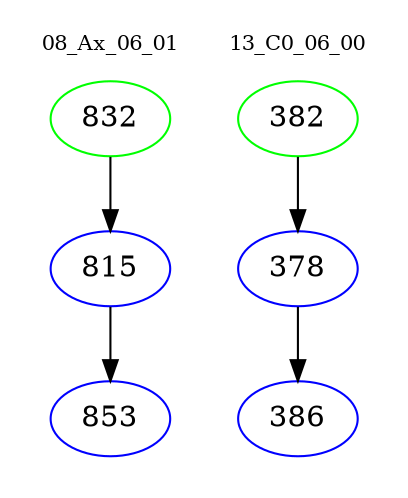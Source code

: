 digraph{
subgraph cluster_0 {
color = white
label = "08_Ax_06_01";
fontsize=10;
T0_832 [label="832", color="green"]
T0_832 -> T0_815 [color="black"]
T0_815 [label="815", color="blue"]
T0_815 -> T0_853 [color="black"]
T0_853 [label="853", color="blue"]
}
subgraph cluster_1 {
color = white
label = "13_C0_06_00";
fontsize=10;
T1_382 [label="382", color="green"]
T1_382 -> T1_378 [color="black"]
T1_378 [label="378", color="blue"]
T1_378 -> T1_386 [color="black"]
T1_386 [label="386", color="blue"]
}
}
